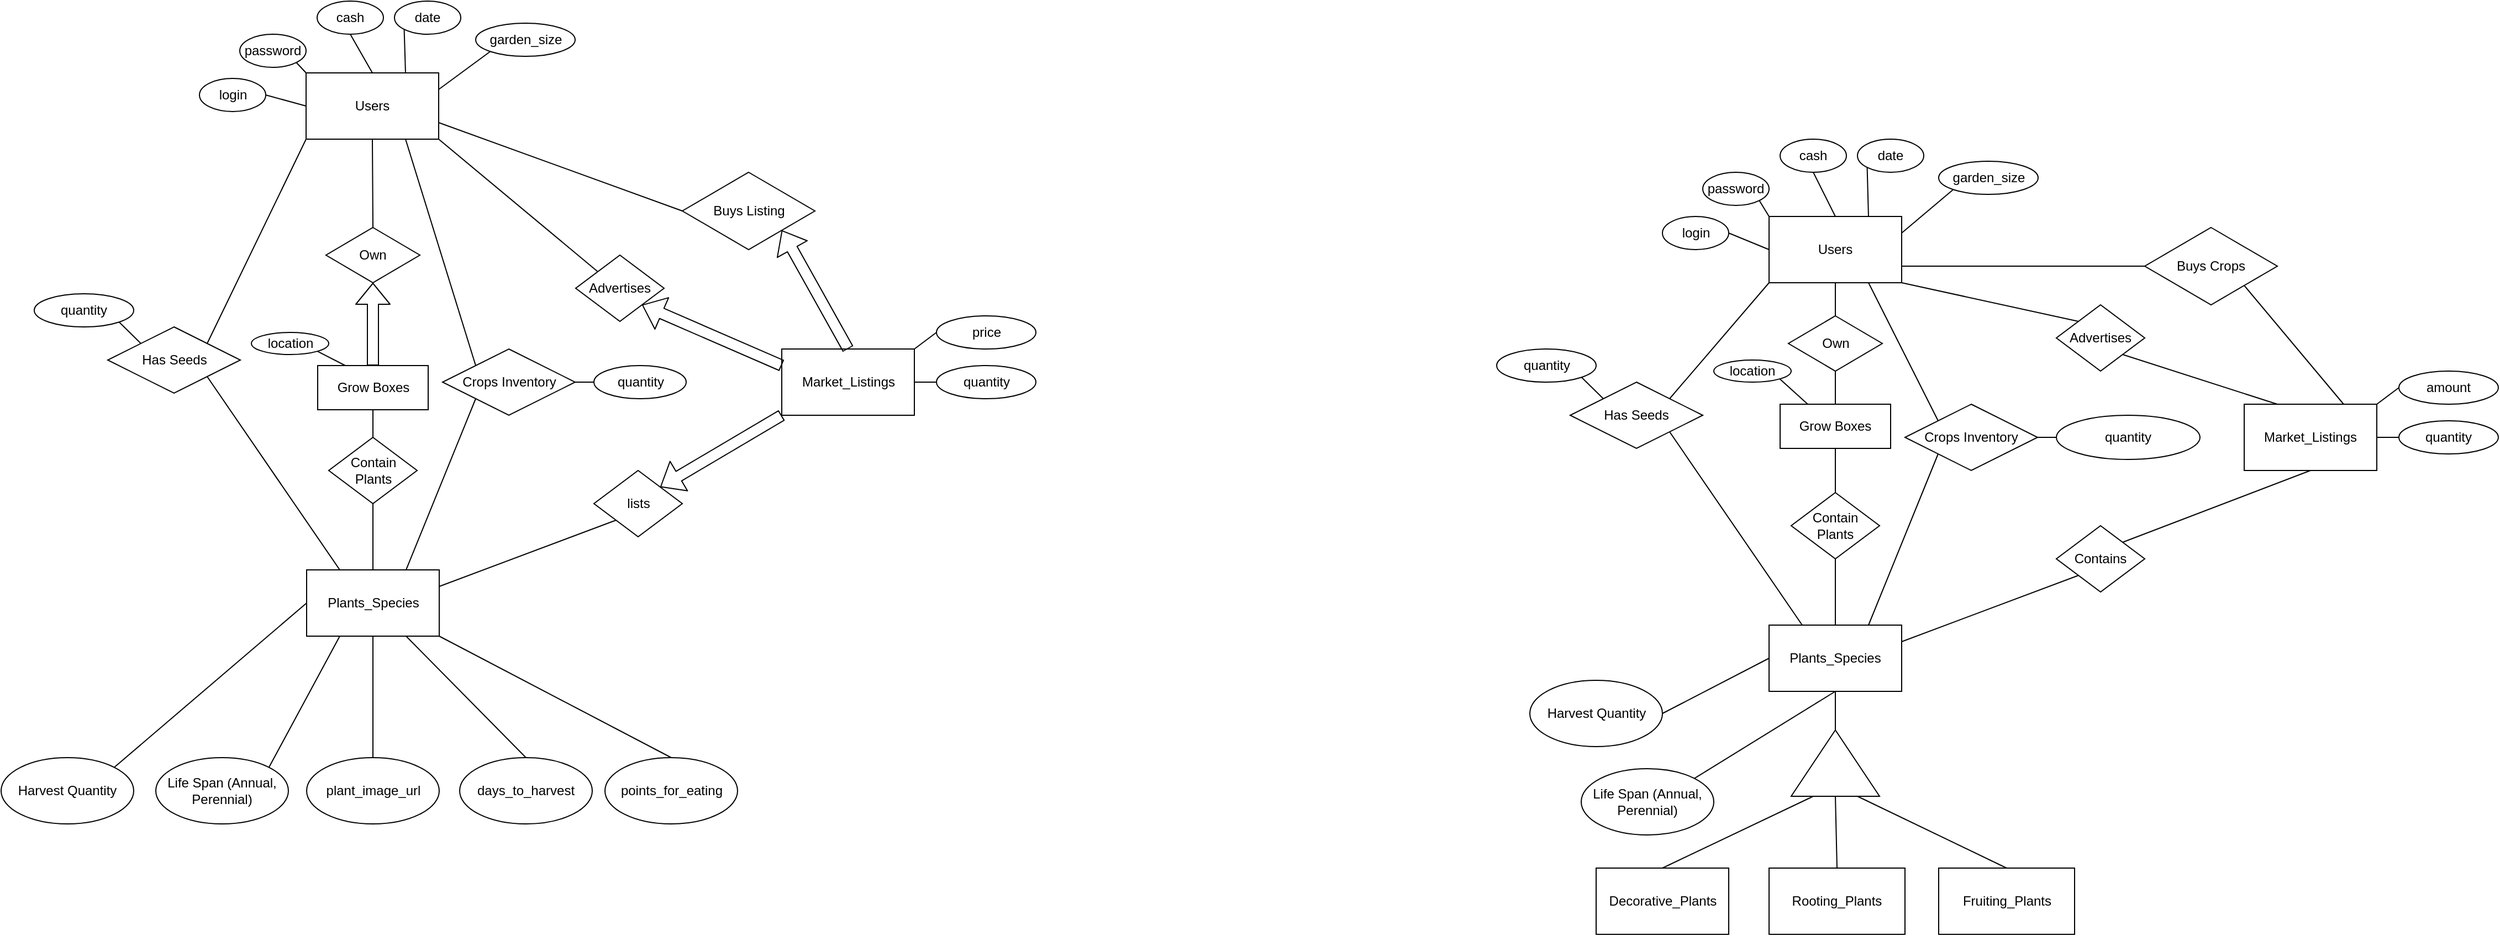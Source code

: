 <mxfile version="13.1.3">
    <diagram id="6hGFLwfOUW9BJ-s0fimq" name="Page-1">
        <mxGraphModel dx="2687" dy="858" grid="1" gridSize="10" guides="1" tooltips="1" connect="1" arrows="1" fold="1" page="0" pageScale="1" pageWidth="827" pageHeight="1169" math="0" shadow="0">
            <root>
                <mxCell id="0"/>
                <mxCell id="1" parent="0"/>
                <mxCell id="57" style="edgeStyle=none;rounded=0;orthogonalLoop=1;jettySize=auto;html=1;exitX=0;exitY=1;exitDx=0;exitDy=0;entryX=1;entryY=0;entryDx=0;entryDy=0;endArrow=none;endFill=0;" parent="1" source="2" target="9" edge="1">
                    <mxGeometry relative="1" as="geometry"/>
                </mxCell>
                <mxCell id="62" style="edgeStyle=none;rounded=0;orthogonalLoop=1;jettySize=auto;html=1;exitX=0.75;exitY=1;exitDx=0;exitDy=0;entryX=0;entryY=0;entryDx=0;entryDy=0;endArrow=none;endFill=0;" parent="1" source="2" target="12" edge="1">
                    <mxGeometry relative="1" as="geometry"/>
                </mxCell>
                <mxCell id="69" style="edgeStyle=none;rounded=0;orthogonalLoop=1;jettySize=auto;html=1;exitX=0.5;exitY=1;exitDx=0;exitDy=0;entryX=0.5;entryY=0;entryDx=0;entryDy=0;endArrow=none;endFill=0;" parent="1" source="2" target="68" edge="1">
                    <mxGeometry relative="1" as="geometry"/>
                </mxCell>
                <mxCell id="2" value="Users" style="rounded=0;whiteSpace=wrap;html=1;" parent="1" vertex="1">
                    <mxGeometry x="320" y="210" width="120" height="60" as="geometry"/>
                </mxCell>
                <mxCell id="22" style="edgeStyle=none;rounded=0;orthogonalLoop=1;jettySize=auto;html=1;exitX=0.5;exitY=1;exitDx=0;exitDy=0;entryX=1;entryY=0.5;entryDx=0;entryDy=0;endArrow=none;endFill=0;" parent="1" source="3" target="21" edge="1">
                    <mxGeometry relative="1" as="geometry"/>
                </mxCell>
                <mxCell id="95" style="edgeStyle=none;rounded=0;orthogonalLoop=1;jettySize=auto;html=1;exitX=1;exitY=0.25;exitDx=0;exitDy=0;entryX=0;entryY=1;entryDx=0;entryDy=0;endArrow=none;endFill=0;" parent="1" source="3" target="94" edge="1">
                    <mxGeometry relative="1" as="geometry"/>
                </mxCell>
                <mxCell id="3" value="Plants_Species" style="rounded=0;whiteSpace=wrap;html=1;" parent="1" vertex="1">
                    <mxGeometry x="320" y="580" width="120" height="60" as="geometry"/>
                </mxCell>
                <mxCell id="58" style="edgeStyle=none;rounded=0;orthogonalLoop=1;jettySize=auto;html=1;exitX=1;exitY=1;exitDx=0;exitDy=0;entryX=0.25;entryY=0;entryDx=0;entryDy=0;endArrow=none;endFill=0;" parent="1" source="9" target="3" edge="1">
                    <mxGeometry relative="1" as="geometry">
                        <mxPoint x="230" y="485" as="sourcePoint"/>
                        <mxPoint x="200" y="570" as="targetPoint"/>
                    </mxGeometry>
                </mxCell>
                <mxCell id="9" value="Has Seeds" style="shape=rhombus;perimeter=rhombusPerimeter;whiteSpace=wrap;html=1;align=center;" parent="1" vertex="1">
                    <mxGeometry x="140" y="360" width="120" height="60" as="geometry"/>
                </mxCell>
                <mxCell id="61" style="edgeStyle=none;rounded=0;orthogonalLoop=1;jettySize=auto;html=1;exitX=0.5;exitY=1;exitDx=0;exitDy=0;entryX=0.5;entryY=0;entryDx=0;entryDy=0;endArrow=none;endFill=0;" parent="1" source="10" target="3" edge="1">
                    <mxGeometry relative="1" as="geometry">
                        <mxPoint x="380" y="570" as="targetPoint"/>
                    </mxGeometry>
                </mxCell>
                <mxCell id="10" value="Contain Plants" style="shape=rhombus;perimeter=rhombusPerimeter;whiteSpace=wrap;html=1;align=center;" parent="1" vertex="1">
                    <mxGeometry x="340" y="460" width="80" height="60" as="geometry"/>
                </mxCell>
                <mxCell id="50" style="edgeStyle=none;rounded=0;orthogonalLoop=1;jettySize=auto;html=1;exitX=1;exitY=0.5;exitDx=0;exitDy=0;entryX=0;entryY=0.5;entryDx=0;entryDy=0;endArrow=none;endFill=0;" parent="1" source="12" target="39" edge="1">
                    <mxGeometry relative="1" as="geometry"/>
                </mxCell>
                <mxCell id="52" style="edgeStyle=none;rounded=0;orthogonalLoop=1;jettySize=auto;html=1;exitX=0;exitY=1;exitDx=0;exitDy=0;entryX=0.75;entryY=0;entryDx=0;entryDy=0;endArrow=none;endFill=0;" parent="1" source="12" target="3" edge="1">
                    <mxGeometry relative="1" as="geometry">
                        <mxPoint x="520" y="485" as="sourcePoint"/>
                        <mxPoint x="550" y="570" as="targetPoint"/>
                    </mxGeometry>
                </mxCell>
                <mxCell id="12" value="Crops Inventory" style="shape=rhombus;perimeter=rhombusPerimeter;whiteSpace=wrap;html=1;align=center;" parent="1" vertex="1">
                    <mxGeometry x="443" y="380" width="120" height="60" as="geometry"/>
                </mxCell>
                <mxCell id="17" style="rounded=0;orthogonalLoop=1;jettySize=auto;html=1;exitX=0;exitY=0;exitDx=0;exitDy=0;entryX=0.5;entryY=1;entryDx=0;entryDy=0;endArrow=none;endFill=0;" parent="1" source="33" target="3" edge="1">
                    <mxGeometry relative="1" as="geometry">
                        <mxPoint x="192.426" y="610.251" as="sourcePoint"/>
                    </mxGeometry>
                </mxCell>
                <mxCell id="18" value="Decorative_Plants" style="rounded=0;whiteSpace=wrap;html=1;" parent="1" vertex="1">
                    <mxGeometry x="163.5" y="800" width="120" height="60" as="geometry"/>
                </mxCell>
                <mxCell id="19" value="Rooting_Plants" style="rounded=0;whiteSpace=wrap;html=1;" parent="1" vertex="1">
                    <mxGeometry x="320" y="800" width="123" height="60" as="geometry"/>
                </mxCell>
                <mxCell id="20" value="Fruiting_Plants" style="rounded=0;whiteSpace=wrap;html=1;" parent="1" vertex="1">
                    <mxGeometry x="473.5" y="800" width="123" height="60" as="geometry"/>
                </mxCell>
                <mxCell id="25" style="edgeStyle=none;rounded=0;orthogonalLoop=1;jettySize=auto;html=1;exitX=0;exitY=0.25;exitDx=0;exitDy=0;entryX=0.5;entryY=0;entryDx=0;entryDy=0;endArrow=none;endFill=0;" parent="1" source="21" target="18" edge="1">
                    <mxGeometry relative="1" as="geometry"/>
                </mxCell>
                <mxCell id="26" style="edgeStyle=none;rounded=0;orthogonalLoop=1;jettySize=auto;html=1;exitX=0;exitY=0.5;exitDx=0;exitDy=0;entryX=0.5;entryY=0;entryDx=0;entryDy=0;endArrow=none;endFill=0;" parent="1" source="21" target="19" edge="1">
                    <mxGeometry relative="1" as="geometry"/>
                </mxCell>
                <mxCell id="27" style="edgeStyle=none;rounded=0;orthogonalLoop=1;jettySize=auto;html=1;exitX=0;exitY=0.75;exitDx=0;exitDy=0;entryX=0.5;entryY=0;entryDx=0;entryDy=0;endArrow=none;endFill=0;" parent="1" source="21" target="20" edge="1">
                    <mxGeometry relative="1" as="geometry"/>
                </mxCell>
                <mxCell id="21" value="" style="triangle;whiteSpace=wrap;html=1;direction=north;" parent="1" vertex="1">
                    <mxGeometry x="340" y="675" width="80" height="60" as="geometry"/>
                </mxCell>
                <mxCell id="29" value="Market_Listings" style="rounded=0;whiteSpace=wrap;html=1;" parent="1" vertex="1">
                    <mxGeometry x="750" y="380" width="120" height="60" as="geometry"/>
                </mxCell>
                <mxCell id="72" style="edgeStyle=none;rounded=0;orthogonalLoop=1;jettySize=auto;html=1;exitX=1;exitY=0.5;exitDx=0;exitDy=0;entryX=0;entryY=0.5;entryDx=0;entryDy=0;endArrow=none;endFill=0;" parent="1" source="31" target="2" edge="1">
                    <mxGeometry relative="1" as="geometry"/>
                </mxCell>
                <mxCell id="31" value="login" style="ellipse;whiteSpace=wrap;html=1;" parent="1" vertex="1">
                    <mxGeometry x="223.5" y="210" width="60" height="30" as="geometry"/>
                </mxCell>
                <mxCell id="33" value="Life Span (Annual, Perennial)" style="ellipse;whiteSpace=wrap;html=1;direction=south;" parent="1" vertex="1">
                    <mxGeometry x="150" y="710" width="120" height="60" as="geometry"/>
                </mxCell>
                <mxCell id="73" style="edgeStyle=none;rounded=0;orthogonalLoop=1;jettySize=auto;html=1;exitX=1;exitY=1;exitDx=0;exitDy=0;entryX=0;entryY=0;entryDx=0;entryDy=0;endArrow=none;endFill=0;" parent="1" source="34" target="2" edge="1">
                    <mxGeometry relative="1" as="geometry"/>
                </mxCell>
                <mxCell id="34" value="password" style="ellipse;whiteSpace=wrap;html=1;" parent="1" vertex="1">
                    <mxGeometry x="260" y="170" width="60" height="30" as="geometry"/>
                </mxCell>
                <mxCell id="74" style="edgeStyle=none;rounded=0;orthogonalLoop=1;jettySize=auto;html=1;exitX=0.5;exitY=1;exitDx=0;exitDy=0;entryX=0.5;entryY=0;entryDx=0;entryDy=0;endArrow=none;endFill=0;" parent="1" source="35" target="2" edge="1">
                    <mxGeometry relative="1" as="geometry"/>
                </mxCell>
                <mxCell id="35" value="cash" style="ellipse;whiteSpace=wrap;html=1;" parent="1" vertex="1">
                    <mxGeometry x="330" y="140" width="60" height="30" as="geometry"/>
                </mxCell>
                <mxCell id="75" style="edgeStyle=none;rounded=0;orthogonalLoop=1;jettySize=auto;html=1;exitX=0;exitY=1;exitDx=0;exitDy=0;entryX=0.75;entryY=0;entryDx=0;entryDy=0;endArrow=none;endFill=0;" parent="1" source="36" target="2" edge="1">
                    <mxGeometry relative="1" as="geometry"/>
                </mxCell>
                <mxCell id="36" value="date" style="ellipse;whiteSpace=wrap;html=1;" parent="1" vertex="1">
                    <mxGeometry x="400" y="140" width="60" height="30" as="geometry"/>
                </mxCell>
                <mxCell id="76" style="edgeStyle=none;rounded=0;orthogonalLoop=1;jettySize=auto;html=1;exitX=0;exitY=1;exitDx=0;exitDy=0;entryX=1;entryY=0.25;entryDx=0;entryDy=0;endArrow=none;endFill=0;" parent="1" source="37" target="2" edge="1">
                    <mxGeometry relative="1" as="geometry"/>
                </mxCell>
                <mxCell id="37" value="garden_size" style="ellipse;whiteSpace=wrap;html=1;" parent="1" vertex="1">
                    <mxGeometry x="473.5" y="160" width="90" height="30" as="geometry"/>
                </mxCell>
                <mxCell id="39" value="quantity" style="ellipse;whiteSpace=wrap;html=1;" parent="1" vertex="1">
                    <mxGeometry x="580" y="390" width="130" height="40" as="geometry"/>
                </mxCell>
                <mxCell id="71" style="edgeStyle=none;rounded=0;orthogonalLoop=1;jettySize=auto;html=1;exitX=0.5;exitY=1;exitDx=0;exitDy=0;entryX=0.5;entryY=0;entryDx=0;entryDy=0;endArrow=none;endFill=0;" parent="1" source="67" target="10" edge="1">
                    <mxGeometry relative="1" as="geometry"/>
                </mxCell>
                <mxCell id="67" value="Grow Boxes" style="rounded=0;whiteSpace=wrap;html=1;" parent="1" vertex="1">
                    <mxGeometry x="330" y="380" width="100" height="40" as="geometry"/>
                </mxCell>
                <mxCell id="70" style="edgeStyle=none;rounded=0;orthogonalLoop=1;jettySize=auto;html=1;exitX=0.5;exitY=1;exitDx=0;exitDy=0;entryX=0.5;entryY=0;entryDx=0;entryDy=0;endArrow=none;endFill=0;" parent="1" source="68" target="67" edge="1">
                    <mxGeometry relative="1" as="geometry"/>
                </mxCell>
                <mxCell id="68" value="Own" style="shape=rhombus;perimeter=rhombusPerimeter;whiteSpace=wrap;html=1;align=center;" parent="1" vertex="1">
                    <mxGeometry x="337.5" y="300" width="85" height="50" as="geometry"/>
                </mxCell>
                <mxCell id="78" style="edgeStyle=none;rounded=0;orthogonalLoop=1;jettySize=auto;html=1;exitX=1;exitY=1;exitDx=0;exitDy=0;entryX=0;entryY=0;entryDx=0;entryDy=0;endArrow=none;endFill=0;" parent="1" source="77" target="9" edge="1">
                    <mxGeometry relative="1" as="geometry"/>
                </mxCell>
                <mxCell id="77" value="quantity" style="ellipse;whiteSpace=wrap;html=1;" parent="1" vertex="1">
                    <mxGeometry x="73.5" y="330" width="90" height="30" as="geometry"/>
                </mxCell>
                <mxCell id="81" style="edgeStyle=none;rounded=0;orthogonalLoop=1;jettySize=auto;html=1;exitX=1;exitY=1;exitDx=0;exitDy=0;entryX=0.25;entryY=0;entryDx=0;entryDy=0;endArrow=none;endFill=0;" parent="1" source="79" target="67" edge="1">
                    <mxGeometry relative="1" as="geometry"/>
                </mxCell>
                <mxCell id="79" value="location" style="ellipse;whiteSpace=wrap;html=1;" parent="1" vertex="1">
                    <mxGeometry x="270" y="340" width="70" height="20" as="geometry"/>
                </mxCell>
                <mxCell id="87" style="edgeStyle=none;rounded=0;orthogonalLoop=1;jettySize=auto;html=1;exitX=0;exitY=0.5;exitDx=0;exitDy=0;entryX=1;entryY=0.75;entryDx=0;entryDy=0;endArrow=none;endFill=0;" parent="1" source="85" target="2" edge="1">
                    <mxGeometry relative="1" as="geometry"/>
                </mxCell>
                <mxCell id="106" style="edgeStyle=none;rounded=0;orthogonalLoop=1;jettySize=auto;html=1;exitX=1;exitY=1;exitDx=0;exitDy=0;entryX=0.75;entryY=0;entryDx=0;entryDy=0;endArrow=none;endFill=0;" parent="1" source="85" target="29" edge="1">
                    <mxGeometry relative="1" as="geometry"/>
                </mxCell>
                <mxCell id="85" value="Buys Crops" style="shape=rhombus;perimeter=rhombusPerimeter;whiteSpace=wrap;html=1;align=center;" parent="1" vertex="1">
                    <mxGeometry x="660" y="220" width="120" height="70" as="geometry"/>
                </mxCell>
                <mxCell id="96" style="edgeStyle=none;rounded=0;orthogonalLoop=1;jettySize=auto;html=1;exitX=1;exitY=0;exitDx=0;exitDy=0;entryX=0.5;entryY=1;entryDx=0;entryDy=0;endArrow=none;endFill=0;" parent="1" source="94" target="29" edge="1">
                    <mxGeometry relative="1" as="geometry"/>
                </mxCell>
                <mxCell id="94" value="Contains" style="shape=rhombus;perimeter=rhombusPerimeter;whiteSpace=wrap;html=1;align=center;" parent="1" vertex="1">
                    <mxGeometry x="580" y="490" width="80" height="60" as="geometry"/>
                </mxCell>
                <mxCell id="98" style="edgeStyle=none;rounded=0;orthogonalLoop=1;jettySize=auto;html=1;exitX=1;exitY=1;exitDx=0;exitDy=0;entryX=0.25;entryY=0;entryDx=0;entryDy=0;endArrow=none;endFill=0;" parent="1" source="97" target="29" edge="1">
                    <mxGeometry relative="1" as="geometry"/>
                </mxCell>
                <mxCell id="99" style="edgeStyle=none;rounded=0;orthogonalLoop=1;jettySize=auto;html=1;exitX=0;exitY=0;exitDx=0;exitDy=0;entryX=1;entryY=1;entryDx=0;entryDy=0;endArrow=none;endFill=0;" parent="1" source="97" target="2" edge="1">
                    <mxGeometry relative="1" as="geometry"/>
                </mxCell>
                <mxCell id="97" value="Advertises" style="shape=rhombus;perimeter=rhombusPerimeter;whiteSpace=wrap;html=1;align=center;" parent="1" vertex="1">
                    <mxGeometry x="580" y="290" width="80" height="60" as="geometry"/>
                </mxCell>
                <mxCell id="101" style="edgeStyle=none;rounded=0;orthogonalLoop=1;jettySize=auto;html=1;exitX=0;exitY=0.5;exitDx=0;exitDy=0;entryX=1;entryY=0;entryDx=0;entryDy=0;endArrow=none;endFill=0;" parent="1" source="100" target="29" edge="1">
                    <mxGeometry relative="1" as="geometry"/>
                </mxCell>
                <mxCell id="100" value="amount" style="ellipse;whiteSpace=wrap;html=1;" parent="1" vertex="1">
                    <mxGeometry x="890" y="350" width="90" height="30" as="geometry"/>
                </mxCell>
                <mxCell id="105" style="edgeStyle=none;rounded=0;orthogonalLoop=1;jettySize=auto;html=1;exitX=0;exitY=0.5;exitDx=0;exitDy=0;entryX=1;entryY=0.5;entryDx=0;entryDy=0;endArrow=none;endFill=0;" parent="1" source="104" target="29" edge="1">
                    <mxGeometry relative="1" as="geometry"/>
                </mxCell>
                <mxCell id="104" value="quantity" style="ellipse;whiteSpace=wrap;html=1;" parent="1" vertex="1">
                    <mxGeometry x="890" y="395" width="90" height="30" as="geometry"/>
                </mxCell>
                <mxCell id="109" value="Harvest Quantity" style="ellipse;whiteSpace=wrap;html=1;direction=south;" parent="1" vertex="1">
                    <mxGeometry x="103.5" y="630" width="120" height="60" as="geometry"/>
                </mxCell>
                <mxCell id="116" value="" style="endArrow=none;html=1;exitX=0.5;exitY=0;exitDx=0;exitDy=0;entryX=0;entryY=0.5;entryDx=0;entryDy=0;" parent="1" source="109" target="3" edge="1">
                    <mxGeometry width="50" height="50" relative="1" as="geometry">
                        <mxPoint x="550" y="520" as="sourcePoint"/>
                        <mxPoint x="600" y="470" as="targetPoint"/>
                    </mxGeometry>
                </mxCell>
                <mxCell id="117" style="edgeStyle=none;rounded=0;orthogonalLoop=1;jettySize=auto;html=1;exitX=0;exitY=1;exitDx=0;exitDy=0;entryX=1;entryY=0;entryDx=0;entryDy=0;endArrow=none;endFill=0;" edge="1" parent="1" source="120" target="125">
                    <mxGeometry relative="1" as="geometry"/>
                </mxCell>
                <mxCell id="118" style="edgeStyle=none;rounded=0;orthogonalLoop=1;jettySize=auto;html=1;exitX=0.75;exitY=1;exitDx=0;exitDy=0;entryX=0;entryY=0;entryDx=0;entryDy=0;endArrow=none;endFill=0;" edge="1" parent="1" source="120" target="130">
                    <mxGeometry relative="1" as="geometry"/>
                </mxCell>
                <mxCell id="119" style="edgeStyle=none;rounded=0;orthogonalLoop=1;jettySize=auto;html=1;exitX=0.5;exitY=1;exitDx=0;exitDy=0;entryX=0.5;entryY=0;entryDx=0;entryDy=0;endArrow=none;endFill=0;" edge="1" parent="1" source="120" target="155">
                    <mxGeometry relative="1" as="geometry"/>
                </mxCell>
                <mxCell id="120" value="Users" style="rounded=0;whiteSpace=wrap;html=1;" vertex="1" parent="1">
                    <mxGeometry x="-1004" y="80" width="120" height="60" as="geometry"/>
                </mxCell>
                <mxCell id="122" style="edgeStyle=none;rounded=0;orthogonalLoop=1;jettySize=auto;html=1;exitX=1;exitY=0.25;exitDx=0;exitDy=0;entryX=0;entryY=1;entryDx=0;entryDy=0;endArrow=none;endFill=0;" edge="1" parent="1" source="123" target="164">
                    <mxGeometry relative="1" as="geometry"/>
                </mxCell>
                <mxCell id="123" value="Plants_Species" style="rounded=0;whiteSpace=wrap;html=1;" vertex="1" parent="1">
                    <mxGeometry x="-1003.5" y="530" width="120" height="60" as="geometry"/>
                </mxCell>
                <mxCell id="124" style="edgeStyle=none;rounded=0;orthogonalLoop=1;jettySize=auto;html=1;exitX=1;exitY=1;exitDx=0;exitDy=0;entryX=0.25;entryY=0;entryDx=0;entryDy=0;endArrow=none;endFill=0;" edge="1" parent="1" source="125" target="123">
                    <mxGeometry relative="1" as="geometry">
                        <mxPoint x="-1093.5" y="435" as="sourcePoint"/>
                        <mxPoint x="-1123.5" y="520" as="targetPoint"/>
                    </mxGeometry>
                </mxCell>
                <mxCell id="125" value="Has Seeds" style="shape=rhombus;perimeter=rhombusPerimeter;whiteSpace=wrap;html=1;align=center;" vertex="1" parent="1">
                    <mxGeometry x="-1183.5" y="310" width="120" height="60" as="geometry"/>
                </mxCell>
                <mxCell id="126" style="edgeStyle=none;rounded=0;orthogonalLoop=1;jettySize=auto;html=1;exitX=0.5;exitY=1;exitDx=0;exitDy=0;entryX=0.5;entryY=0;entryDx=0;entryDy=0;endArrow=none;endFill=0;" edge="1" parent="1" source="127" target="123">
                    <mxGeometry relative="1" as="geometry">
                        <mxPoint x="-943.5" y="520" as="targetPoint"/>
                    </mxGeometry>
                </mxCell>
                <mxCell id="127" value="Contain Plants" style="shape=rhombus;perimeter=rhombusPerimeter;whiteSpace=wrap;html=1;align=center;" vertex="1" parent="1">
                    <mxGeometry x="-983.5" y="410" width="80" height="60" as="geometry"/>
                </mxCell>
                <mxCell id="128" style="edgeStyle=none;rounded=0;orthogonalLoop=1;jettySize=auto;html=1;exitX=1;exitY=0.5;exitDx=0;exitDy=0;entryX=0;entryY=0.5;entryDx=0;entryDy=0;endArrow=none;endFill=0;" edge="1" parent="1" source="130" target="151">
                    <mxGeometry relative="1" as="geometry"/>
                </mxCell>
                <mxCell id="129" style="edgeStyle=none;rounded=0;orthogonalLoop=1;jettySize=auto;html=1;exitX=0;exitY=1;exitDx=0;exitDy=0;entryX=0.75;entryY=0;entryDx=0;entryDy=0;endArrow=none;endFill=0;" edge="1" parent="1" source="130" target="123">
                    <mxGeometry relative="1" as="geometry">
                        <mxPoint x="-803.5" y="435" as="sourcePoint"/>
                        <mxPoint x="-773.5" y="520" as="targetPoint"/>
                    </mxGeometry>
                </mxCell>
                <mxCell id="130" value="Crops Inventory" style="shape=rhombus;perimeter=rhombusPerimeter;whiteSpace=wrap;html=1;align=center;" vertex="1" parent="1">
                    <mxGeometry x="-880.5" y="330" width="120" height="60" as="geometry"/>
                </mxCell>
                <mxCell id="131" style="rounded=0;orthogonalLoop=1;jettySize=auto;html=1;exitX=0;exitY=0;exitDx=0;exitDy=0;entryX=0.25;entryY=1;entryDx=0;entryDy=0;endArrow=none;endFill=0;" edge="1" parent="1" source="142" target="123">
                    <mxGeometry relative="1" as="geometry">
                        <mxPoint x="-1131.074" y="560.251" as="sourcePoint"/>
                    </mxGeometry>
                </mxCell>
                <mxCell id="139" value="Market_Listings" style="rounded=0;whiteSpace=wrap;html=1;" vertex="1" parent="1">
                    <mxGeometry x="-573.5" y="330" width="120" height="60" as="geometry"/>
                </mxCell>
                <mxCell id="140" style="edgeStyle=none;rounded=0;orthogonalLoop=1;jettySize=auto;html=1;exitX=1;exitY=0.5;exitDx=0;exitDy=0;entryX=0;entryY=0.5;entryDx=0;entryDy=0;endArrow=none;endFill=0;" edge="1" parent="1" source="141" target="120">
                    <mxGeometry relative="1" as="geometry"/>
                </mxCell>
                <mxCell id="141" value="login" style="ellipse;whiteSpace=wrap;html=1;" vertex="1" parent="1">
                    <mxGeometry x="-1100.5" y="85" width="60" height="30" as="geometry"/>
                </mxCell>
                <mxCell id="142" value="Life Span (Annual, Perennial)" style="ellipse;whiteSpace=wrap;html=1;direction=south;" vertex="1" parent="1">
                    <mxGeometry x="-1140" y="700" width="120" height="60" as="geometry"/>
                </mxCell>
                <mxCell id="143" style="edgeStyle=none;rounded=0;orthogonalLoop=1;jettySize=auto;html=1;exitX=1;exitY=1;exitDx=0;exitDy=0;entryX=0;entryY=0;entryDx=0;entryDy=0;endArrow=none;endFill=0;" edge="1" parent="1" source="144" target="120">
                    <mxGeometry relative="1" as="geometry"/>
                </mxCell>
                <mxCell id="144" value="password" style="ellipse;whiteSpace=wrap;html=1;" vertex="1" parent="1">
                    <mxGeometry x="-1064" y="45" width="60" height="30" as="geometry"/>
                </mxCell>
                <mxCell id="145" style="edgeStyle=none;rounded=0;orthogonalLoop=1;jettySize=auto;html=1;exitX=0.5;exitY=1;exitDx=0;exitDy=0;entryX=0.5;entryY=0;entryDx=0;entryDy=0;endArrow=none;endFill=0;" edge="1" parent="1" source="146" target="120">
                    <mxGeometry relative="1" as="geometry"/>
                </mxCell>
                <mxCell id="146" value="cash" style="ellipse;whiteSpace=wrap;html=1;" vertex="1" parent="1">
                    <mxGeometry x="-994" y="15" width="60" height="30" as="geometry"/>
                </mxCell>
                <mxCell id="147" style="edgeStyle=none;rounded=0;orthogonalLoop=1;jettySize=auto;html=1;exitX=0;exitY=1;exitDx=0;exitDy=0;entryX=0.75;entryY=0;entryDx=0;entryDy=0;endArrow=none;endFill=0;" edge="1" parent="1" source="148" target="120">
                    <mxGeometry relative="1" as="geometry"/>
                </mxCell>
                <mxCell id="148" value="date" style="ellipse;whiteSpace=wrap;html=1;" vertex="1" parent="1">
                    <mxGeometry x="-924" y="15" width="60" height="30" as="geometry"/>
                </mxCell>
                <mxCell id="149" style="edgeStyle=none;rounded=0;orthogonalLoop=1;jettySize=auto;html=1;exitX=0;exitY=1;exitDx=0;exitDy=0;entryX=1;entryY=0.25;entryDx=0;entryDy=0;endArrow=none;endFill=0;" edge="1" parent="1" source="150" target="120">
                    <mxGeometry relative="1" as="geometry"/>
                </mxCell>
                <mxCell id="150" value="garden_size" style="ellipse;whiteSpace=wrap;html=1;" vertex="1" parent="1">
                    <mxGeometry x="-850.5" y="35" width="90" height="30" as="geometry"/>
                </mxCell>
                <mxCell id="151" value="quantity" style="ellipse;whiteSpace=wrap;html=1;" vertex="1" parent="1">
                    <mxGeometry x="-743.5" y="345" width="83.5" height="30" as="geometry"/>
                </mxCell>
                <mxCell id="152" style="edgeStyle=none;rounded=0;orthogonalLoop=1;jettySize=auto;html=1;exitX=0.5;exitY=1;exitDx=0;exitDy=0;entryX=0.5;entryY=0;entryDx=0;entryDy=0;endArrow=none;endFill=0;" edge="1" parent="1" source="153" target="127">
                    <mxGeometry relative="1" as="geometry"/>
                </mxCell>
                <mxCell id="153" value="Grow Boxes" style="rounded=0;whiteSpace=wrap;html=1;" vertex="1" parent="1">
                    <mxGeometry x="-993.5" y="345" width="100" height="40" as="geometry"/>
                </mxCell>
                <mxCell id="155" value="Own" style="shape=rhombus;perimeter=rhombusPerimeter;whiteSpace=wrap;html=1;align=center;" vertex="1" parent="1">
                    <mxGeometry x="-986" y="220" width="85" height="50" as="geometry"/>
                </mxCell>
                <mxCell id="156" style="edgeStyle=none;rounded=0;orthogonalLoop=1;jettySize=auto;html=1;exitX=1;exitY=1;exitDx=0;exitDy=0;entryX=0;entryY=0;entryDx=0;entryDy=0;endArrow=none;endFill=0;" edge="1" parent="1" source="157" target="125">
                    <mxGeometry relative="1" as="geometry"/>
                </mxCell>
                <mxCell id="157" value="quantity" style="ellipse;whiteSpace=wrap;html=1;" vertex="1" parent="1">
                    <mxGeometry x="-1250" y="280" width="90" height="30" as="geometry"/>
                </mxCell>
                <mxCell id="158" style="edgeStyle=none;rounded=0;orthogonalLoop=1;jettySize=auto;html=1;exitX=1;exitY=1;exitDx=0;exitDy=0;entryX=0.25;entryY=0;entryDx=0;entryDy=0;endArrow=none;endFill=0;" edge="1" parent="1" source="159" target="153">
                    <mxGeometry relative="1" as="geometry"/>
                </mxCell>
                <mxCell id="159" value="location" style="ellipse;whiteSpace=wrap;html=1;" vertex="1" parent="1">
                    <mxGeometry x="-1053.5" y="315" width="70" height="20" as="geometry"/>
                </mxCell>
                <mxCell id="160" style="edgeStyle=none;rounded=0;orthogonalLoop=1;jettySize=auto;html=1;exitX=0;exitY=0.5;exitDx=0;exitDy=0;entryX=1;entryY=0.75;entryDx=0;entryDy=0;endArrow=none;endFill=0;" edge="1" parent="1" source="162" target="120">
                    <mxGeometry relative="1" as="geometry"/>
                </mxCell>
                <mxCell id="162" value="Buys Listing" style="shape=rhombus;perimeter=rhombusPerimeter;whiteSpace=wrap;html=1;align=center;" vertex="1" parent="1">
                    <mxGeometry x="-663.5" y="170" width="120" height="70" as="geometry"/>
                </mxCell>
                <mxCell id="164" value="lists" style="shape=rhombus;perimeter=rhombusPerimeter;whiteSpace=wrap;html=1;align=center;" vertex="1" parent="1">
                    <mxGeometry x="-743.5" y="440" width="80" height="60" as="geometry"/>
                </mxCell>
                <mxCell id="166" style="edgeStyle=none;rounded=0;orthogonalLoop=1;jettySize=auto;html=1;exitX=0;exitY=0;exitDx=0;exitDy=0;entryX=1;entryY=1;entryDx=0;entryDy=0;endArrow=none;endFill=0;" edge="1" parent="1" source="167" target="120">
                    <mxGeometry relative="1" as="geometry"/>
                </mxCell>
                <mxCell id="167" value="Advertises" style="shape=rhombus;perimeter=rhombusPerimeter;whiteSpace=wrap;html=1;align=center;" vertex="1" parent="1">
                    <mxGeometry x="-760" y="245" width="80" height="60" as="geometry"/>
                </mxCell>
                <mxCell id="168" style="edgeStyle=none;rounded=0;orthogonalLoop=1;jettySize=auto;html=1;exitX=0;exitY=0.5;exitDx=0;exitDy=0;entryX=1;entryY=0;entryDx=0;entryDy=0;endArrow=none;endFill=0;" edge="1" parent="1" source="169" target="139">
                    <mxGeometry relative="1" as="geometry"/>
                </mxCell>
                <mxCell id="169" value="price" style="ellipse;whiteSpace=wrap;html=1;" vertex="1" parent="1">
                    <mxGeometry x="-433.5" y="300" width="90" height="30" as="geometry"/>
                </mxCell>
                <mxCell id="170" style="edgeStyle=none;rounded=0;orthogonalLoop=1;jettySize=auto;html=1;exitX=0;exitY=0.5;exitDx=0;exitDy=0;entryX=1;entryY=0.5;entryDx=0;entryDy=0;endArrow=none;endFill=0;" edge="1" parent="1" source="171" target="139">
                    <mxGeometry relative="1" as="geometry"/>
                </mxCell>
                <mxCell id="171" value="quantity" style="ellipse;whiteSpace=wrap;html=1;" vertex="1" parent="1">
                    <mxGeometry x="-433.5" y="345" width="90" height="30" as="geometry"/>
                </mxCell>
                <mxCell id="172" value="Harvest Quantity" style="ellipse;whiteSpace=wrap;html=1;direction=south;" vertex="1" parent="1">
                    <mxGeometry x="-1280" y="700" width="120" height="60" as="geometry"/>
                </mxCell>
                <mxCell id="173" value="" style="endArrow=none;html=1;exitX=0;exitY=0;exitDx=0;exitDy=0;entryX=0;entryY=0.5;entryDx=0;entryDy=0;" edge="1" parent="1" source="172" target="123">
                    <mxGeometry width="50" height="50" relative="1" as="geometry">
                        <mxPoint x="-773.5" y="470" as="sourcePoint"/>
                        <mxPoint x="-723.5" y="420" as="targetPoint"/>
                    </mxGeometry>
                </mxCell>
                <mxCell id="174" style="rounded=0;orthogonalLoop=1;jettySize=auto;html=1;exitX=0;exitY=0.5;exitDx=0;exitDy=0;entryX=0.5;entryY=1;entryDx=0;entryDy=0;endArrow=none;endFill=0;" edge="1" parent="1" source="175" target="123">
                    <mxGeometry relative="1" as="geometry">
                        <mxPoint x="-966.074" y="600.251" as="sourcePoint"/>
                        <mxPoint x="-778.5" y="630" as="targetPoint"/>
                    </mxGeometry>
                </mxCell>
                <mxCell id="175" value="plant_image_url" style="ellipse;whiteSpace=wrap;html=1;direction=south;" vertex="1" parent="1">
                    <mxGeometry x="-1003.5" y="700" width="120" height="60" as="geometry"/>
                </mxCell>
                <mxCell id="176" style="rounded=0;orthogonalLoop=1;jettySize=auto;html=1;exitX=0;exitY=0.5;exitDx=0;exitDy=0;entryX=0.75;entryY=1;entryDx=0;entryDy=0;endArrow=none;endFill=0;" edge="1" parent="1" source="177" target="123">
                    <mxGeometry relative="1" as="geometry">
                        <mxPoint x="-797.574" y="610.251" as="sourcePoint"/>
                        <mxPoint x="-759.88" y="601.68" as="targetPoint"/>
                    </mxGeometry>
                </mxCell>
                <mxCell id="177" value="days_to_harvest" style="ellipse;whiteSpace=wrap;html=1;direction=south;" vertex="1" parent="1">
                    <mxGeometry x="-865" y="700" width="120" height="60" as="geometry"/>
                </mxCell>
                <mxCell id="178" style="rounded=0;orthogonalLoop=1;jettySize=auto;html=1;exitX=0;exitY=0.5;exitDx=0;exitDy=0;entryX=1;entryY=1;entryDx=0;entryDy=0;endArrow=none;endFill=0;" edge="1" parent="1" source="179" target="123">
                    <mxGeometry relative="1" as="geometry">
                        <mxPoint x="-654.074" y="590.251" as="sourcePoint"/>
                        <mxPoint x="-770" y="570" as="targetPoint"/>
                    </mxGeometry>
                </mxCell>
                <mxCell id="179" value="points_for_eating" style="ellipse;whiteSpace=wrap;html=1;direction=south;" vertex="1" parent="1">
                    <mxGeometry x="-733.5" y="700" width="120" height="60" as="geometry"/>
                </mxCell>
                <mxCell id="182" value="" style="shape=flexArrow;endArrow=classic;html=1;entryX=1;entryY=0;entryDx=0;entryDy=0;exitX=0;exitY=1;exitDx=0;exitDy=0;" edge="1" parent="1" source="139" target="164">
                    <mxGeometry width="50" height="50" relative="1" as="geometry">
                        <mxPoint x="-580" y="390" as="sourcePoint"/>
                        <mxPoint x="-590" y="385" as="targetPoint"/>
                    </mxGeometry>
                </mxCell>
                <mxCell id="185" value="" style="shape=flexArrow;endArrow=classic;html=1;entryX=1;entryY=1;entryDx=0;entryDy=0;exitX=0;exitY=0.25;exitDx=0;exitDy=0;" edge="1" parent="1" source="139" target="167">
                    <mxGeometry width="50" height="50" relative="1" as="geometry">
                        <mxPoint x="-570" y="330" as="sourcePoint"/>
                        <mxPoint x="-663.5" y="300" as="targetPoint"/>
                    </mxGeometry>
                </mxCell>
                <mxCell id="186" value="" style="shape=flexArrow;endArrow=classic;html=1;exitX=0.5;exitY=0;exitDx=0;exitDy=0;entryX=1;entryY=1;entryDx=0;entryDy=0;" edge="1" parent="1" source="139" target="162">
                    <mxGeometry width="50" height="50" relative="1" as="geometry">
                        <mxPoint x="-470" y="270" as="sourcePoint"/>
                        <mxPoint x="-520" y="225" as="targetPoint"/>
                    </mxGeometry>
                </mxCell>
                <mxCell id="187" value="" style="shape=flexArrow;endArrow=classic;html=1;exitX=0.5;exitY=0;exitDx=0;exitDy=0;entryX=0.5;entryY=1;entryDx=0;entryDy=0;" edge="1" parent="1" source="153" target="155">
                    <mxGeometry width="50" height="50" relative="1" as="geometry">
                        <mxPoint x="-754" y="310" as="sourcePoint"/>
                        <mxPoint x="-980" y="280" as="targetPoint"/>
                    </mxGeometry>
                </mxCell>
            </root>
        </mxGraphModel>
    </diagram>
</mxfile>